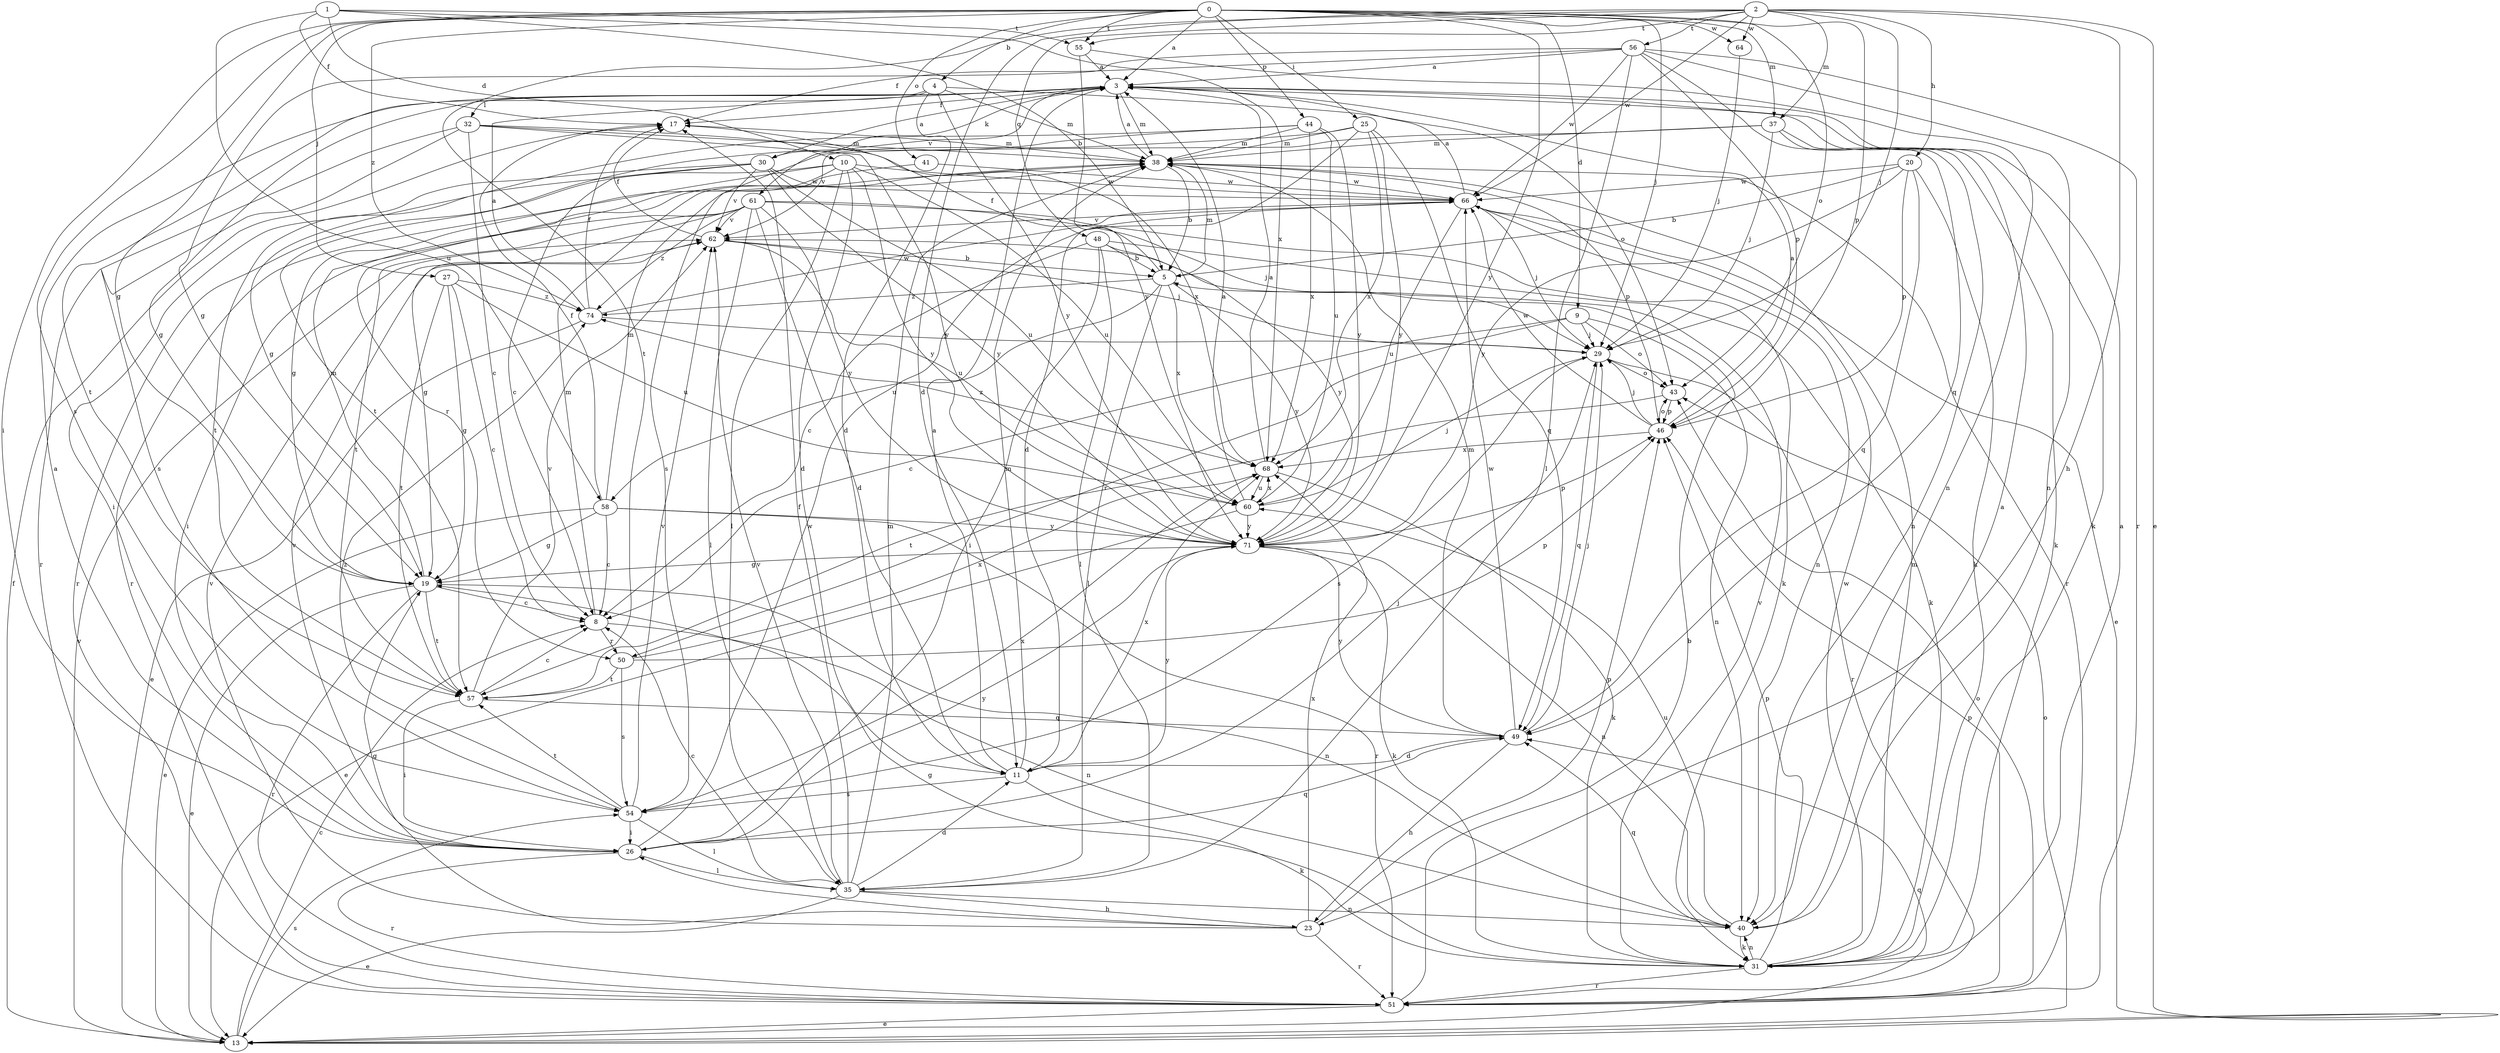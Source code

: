 strict digraph  {
0;
1;
2;
3;
4;
5;
8;
9;
10;
11;
13;
17;
19;
20;
23;
25;
26;
27;
29;
30;
31;
32;
35;
37;
38;
40;
41;
43;
44;
46;
48;
49;
50;
51;
54;
55;
56;
57;
58;
60;
61;
62;
64;
66;
68;
71;
74;
0 -> 3  [label=a];
0 -> 4  [label=b];
0 -> 9  [label=d];
0 -> 19  [label=g];
0 -> 25  [label=i];
0 -> 26  [label=i];
0 -> 27  [label=j];
0 -> 29  [label=j];
0 -> 37  [label=m];
0 -> 41  [label=o];
0 -> 43  [label=o];
0 -> 44  [label=p];
0 -> 46  [label=p];
0 -> 54  [label=s];
0 -> 55  [label=t];
0 -> 64  [label=w];
0 -> 71  [label=y];
0 -> 74  [label=z];
1 -> 5  [label=b];
1 -> 10  [label=d];
1 -> 17  [label=f];
1 -> 55  [label=t];
1 -> 58  [label=u];
1 -> 68  [label=x];
2 -> 11  [label=d];
2 -> 13  [label=e];
2 -> 20  [label=h];
2 -> 23  [label=h];
2 -> 29  [label=j];
2 -> 37  [label=m];
2 -> 48  [label=q];
2 -> 55  [label=t];
2 -> 56  [label=t];
2 -> 57  [label=t];
2 -> 64  [label=w];
2 -> 66  [label=w];
3 -> 17  [label=f];
3 -> 19  [label=g];
3 -> 30  [label=k];
3 -> 31  [label=k];
3 -> 38  [label=m];
3 -> 61  [label=v];
4 -> 11  [label=d];
4 -> 32  [label=l];
4 -> 38  [label=m];
4 -> 43  [label=o];
4 -> 57  [label=t];
4 -> 71  [label=y];
5 -> 17  [label=f];
5 -> 35  [label=l];
5 -> 38  [label=m];
5 -> 58  [label=u];
5 -> 68  [label=x];
5 -> 71  [label=y];
5 -> 74  [label=z];
8 -> 38  [label=m];
8 -> 40  [label=n];
8 -> 50  [label=r];
9 -> 8  [label=c];
9 -> 29  [label=j];
9 -> 40  [label=n];
9 -> 43  [label=o];
9 -> 50  [label=r];
10 -> 11  [label=d];
10 -> 19  [label=g];
10 -> 35  [label=l];
10 -> 50  [label=r];
10 -> 51  [label=r];
10 -> 60  [label=u];
10 -> 66  [label=w];
10 -> 71  [label=y];
11 -> 3  [label=a];
11 -> 31  [label=k];
11 -> 38  [label=m];
11 -> 54  [label=s];
11 -> 68  [label=x];
11 -> 71  [label=y];
13 -> 8  [label=c];
13 -> 17  [label=f];
13 -> 43  [label=o];
13 -> 49  [label=q];
13 -> 54  [label=s];
13 -> 62  [label=v];
17 -> 38  [label=m];
19 -> 8  [label=c];
19 -> 13  [label=e];
19 -> 38  [label=m];
19 -> 40  [label=n];
19 -> 51  [label=r];
19 -> 57  [label=t];
20 -> 5  [label=b];
20 -> 31  [label=k];
20 -> 46  [label=p];
20 -> 49  [label=q];
20 -> 66  [label=w];
20 -> 71  [label=y];
23 -> 19  [label=g];
23 -> 26  [label=i];
23 -> 46  [label=p];
23 -> 51  [label=r];
23 -> 62  [label=v];
23 -> 68  [label=x];
25 -> 11  [label=d];
25 -> 38  [label=m];
25 -> 49  [label=q];
25 -> 54  [label=s];
25 -> 68  [label=x];
25 -> 71  [label=y];
26 -> 3  [label=a];
26 -> 29  [label=j];
26 -> 35  [label=l];
26 -> 49  [label=q];
26 -> 51  [label=r];
26 -> 62  [label=v];
26 -> 66  [label=w];
26 -> 71  [label=y];
27 -> 8  [label=c];
27 -> 19  [label=g];
27 -> 57  [label=t];
27 -> 60  [label=u];
27 -> 74  [label=z];
29 -> 43  [label=o];
29 -> 49  [label=q];
29 -> 51  [label=r];
29 -> 54  [label=s];
30 -> 3  [label=a];
30 -> 8  [label=c];
30 -> 26  [label=i];
30 -> 57  [label=t];
30 -> 60  [label=u];
30 -> 62  [label=v];
30 -> 66  [label=w];
30 -> 71  [label=y];
31 -> 3  [label=a];
31 -> 19  [label=g];
31 -> 38  [label=m];
31 -> 40  [label=n];
31 -> 46  [label=p];
31 -> 51  [label=r];
31 -> 62  [label=v];
31 -> 66  [label=w];
32 -> 8  [label=c];
32 -> 38  [label=m];
32 -> 51  [label=r];
32 -> 54  [label=s];
32 -> 68  [label=x];
32 -> 71  [label=y];
35 -> 8  [label=c];
35 -> 11  [label=d];
35 -> 13  [label=e];
35 -> 17  [label=f];
35 -> 23  [label=h];
35 -> 38  [label=m];
35 -> 40  [label=n];
35 -> 62  [label=v];
37 -> 29  [label=j];
37 -> 31  [label=k];
37 -> 38  [label=m];
37 -> 40  [label=n];
37 -> 62  [label=v];
38 -> 3  [label=a];
38 -> 5  [label=b];
38 -> 46  [label=p];
38 -> 51  [label=r];
38 -> 66  [label=w];
40 -> 3  [label=a];
40 -> 31  [label=k];
40 -> 49  [label=q];
40 -> 60  [label=u];
41 -> 51  [label=r];
41 -> 66  [label=w];
43 -> 46  [label=p];
43 -> 57  [label=t];
44 -> 19  [label=g];
44 -> 38  [label=m];
44 -> 57  [label=t];
44 -> 60  [label=u];
44 -> 68  [label=x];
44 -> 71  [label=y];
46 -> 3  [label=a];
46 -> 29  [label=j];
46 -> 43  [label=o];
46 -> 66  [label=w];
46 -> 68  [label=x];
48 -> 5  [label=b];
48 -> 8  [label=c];
48 -> 26  [label=i];
48 -> 31  [label=k];
48 -> 35  [label=l];
48 -> 71  [label=y];
49 -> 11  [label=d];
49 -> 23  [label=h];
49 -> 29  [label=j];
49 -> 38  [label=m];
49 -> 66  [label=w];
49 -> 71  [label=y];
50 -> 46  [label=p];
50 -> 54  [label=s];
50 -> 57  [label=t];
50 -> 68  [label=x];
51 -> 5  [label=b];
51 -> 13  [label=e];
51 -> 43  [label=o];
51 -> 46  [label=p];
54 -> 26  [label=i];
54 -> 35  [label=l];
54 -> 57  [label=t];
54 -> 62  [label=v];
54 -> 68  [label=x];
54 -> 74  [label=z];
55 -> 3  [label=a];
55 -> 40  [label=n];
55 -> 71  [label=y];
56 -> 3  [label=a];
56 -> 17  [label=f];
56 -> 19  [label=g];
56 -> 35  [label=l];
56 -> 40  [label=n];
56 -> 46  [label=p];
56 -> 49  [label=q];
56 -> 51  [label=r];
56 -> 66  [label=w];
57 -> 8  [label=c];
57 -> 26  [label=i];
57 -> 49  [label=q];
57 -> 62  [label=v];
58 -> 8  [label=c];
58 -> 13  [label=e];
58 -> 17  [label=f];
58 -> 19  [label=g];
58 -> 38  [label=m];
58 -> 51  [label=r];
58 -> 71  [label=y];
60 -> 3  [label=a];
60 -> 13  [label=e];
60 -> 29  [label=j];
60 -> 68  [label=x];
60 -> 71  [label=y];
61 -> 11  [label=d];
61 -> 19  [label=g];
61 -> 26  [label=i];
61 -> 29  [label=j];
61 -> 31  [label=k];
61 -> 35  [label=l];
61 -> 57  [label=t];
61 -> 62  [label=v];
61 -> 71  [label=y];
61 -> 74  [label=z];
62 -> 5  [label=b];
62 -> 17  [label=f];
62 -> 29  [label=j];
62 -> 60  [label=u];
64 -> 29  [label=j];
66 -> 3  [label=a];
66 -> 13  [label=e];
66 -> 29  [label=j];
66 -> 40  [label=n];
66 -> 60  [label=u];
66 -> 62  [label=v];
68 -> 3  [label=a];
68 -> 31  [label=k];
68 -> 60  [label=u];
68 -> 74  [label=z];
71 -> 19  [label=g];
71 -> 31  [label=k];
71 -> 40  [label=n];
71 -> 46  [label=p];
74 -> 3  [label=a];
74 -> 13  [label=e];
74 -> 17  [label=f];
74 -> 29  [label=j];
74 -> 66  [label=w];
}
